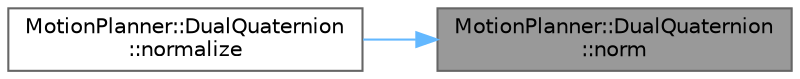 digraph "MotionPlanner::DualQuaternion::norm"
{
 // LATEX_PDF_SIZE
  bgcolor="transparent";
  edge [fontname=Helvetica,fontsize=10,labelfontname=Helvetica,labelfontsize=10];
  node [fontname=Helvetica,fontsize=10,shape=box,height=0.2,width=0.4];
  rankdir="RL";
  Node1 [label="MotionPlanner::DualQuaternion\l::norm",height=0.2,width=0.4,color="gray40", fillcolor="grey60", style="filled", fontcolor="black",tooltip=" "];
  Node1 -> Node2 [dir="back",color="steelblue1",style="solid"];
  Node2 [label="MotionPlanner::DualQuaternion\l::normalize",height=0.2,width=0.4,color="grey40", fillcolor="white", style="filled",URL="$class_motion_planner_1_1_dual_quaternion.html#ab6bfbf74e442b9eea9b7ac14fd0eb1d6",tooltip=" "];
}
